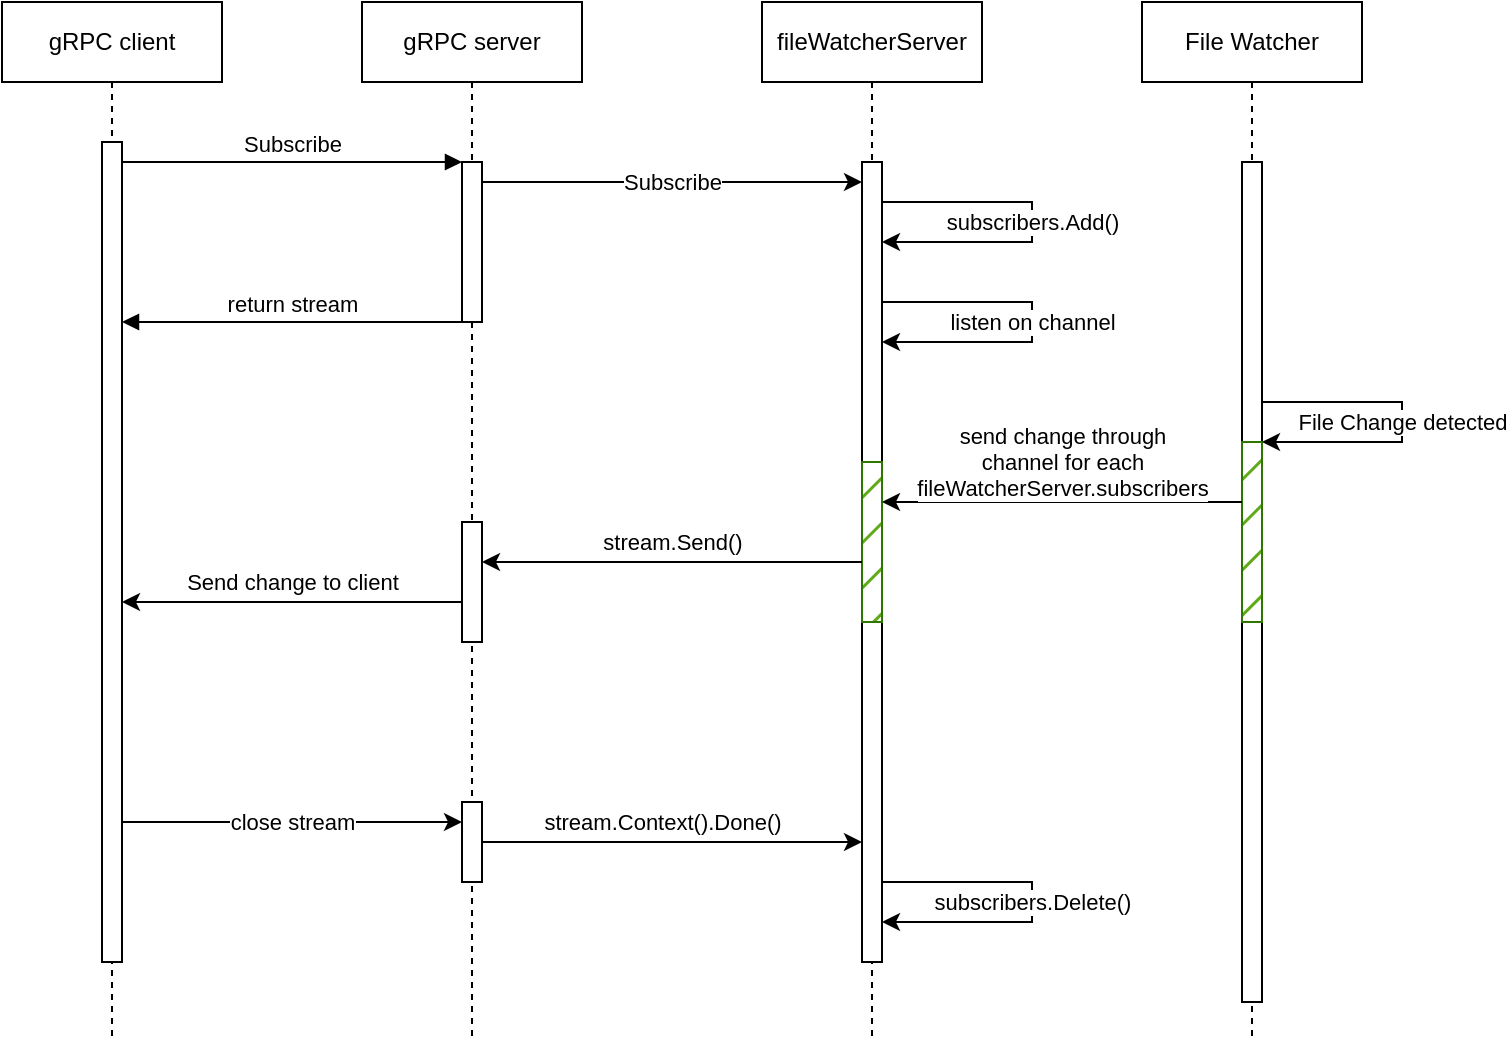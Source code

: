 <mxfile version="25.0.2">
  <diagram name="Page-1" id="2YBvvXClWsGukQMizWep">
    <mxGraphModel dx="984" dy="717" grid="1" gridSize="10" guides="1" tooltips="1" connect="1" arrows="1" fold="1" page="1" pageScale="1" pageWidth="827" pageHeight="1169" math="0" shadow="0">
      <root>
        <mxCell id="0" />
        <mxCell id="1" parent="0" />
        <mxCell id="aM9ryv3xv72pqoxQDRHE-1" value="gRPC client" style="shape=umlLifeline;perimeter=lifelinePerimeter;whiteSpace=wrap;html=1;container=0;dropTarget=0;collapsible=0;recursiveResize=0;outlineConnect=0;portConstraint=eastwest;newEdgeStyle={&quot;edgeStyle&quot;:&quot;elbowEdgeStyle&quot;,&quot;elbow&quot;:&quot;vertical&quot;,&quot;curved&quot;:0,&quot;rounded&quot;:0};" parent="1" vertex="1">
          <mxGeometry x="30" y="40" width="110" height="520" as="geometry" />
        </mxCell>
        <mxCell id="aM9ryv3xv72pqoxQDRHE-2" value="" style="html=1;points=[];perimeter=orthogonalPerimeter;outlineConnect=0;targetShapes=umlLifeline;portConstraint=eastwest;newEdgeStyle={&quot;edgeStyle&quot;:&quot;elbowEdgeStyle&quot;,&quot;elbow&quot;:&quot;vertical&quot;,&quot;curved&quot;:0,&quot;rounded&quot;:0};" parent="aM9ryv3xv72pqoxQDRHE-1" vertex="1">
          <mxGeometry x="50" y="70" width="10" height="410" as="geometry" />
        </mxCell>
        <mxCell id="aM9ryv3xv72pqoxQDRHE-5" value="gRPC server" style="shape=umlLifeline;perimeter=lifelinePerimeter;whiteSpace=wrap;html=1;container=0;dropTarget=0;collapsible=0;recursiveResize=0;outlineConnect=0;portConstraint=eastwest;newEdgeStyle={&quot;edgeStyle&quot;:&quot;elbowEdgeStyle&quot;,&quot;elbow&quot;:&quot;vertical&quot;,&quot;curved&quot;:0,&quot;rounded&quot;:0};" parent="1" vertex="1">
          <mxGeometry x="210" y="40" width="110" height="520" as="geometry" />
        </mxCell>
        <mxCell id="Da2QMIrA3gSUupPZzH61-4" value="" style="html=1;points=[];perimeter=orthogonalPerimeter;outlineConnect=0;targetShapes=umlLifeline;portConstraint=eastwest;newEdgeStyle={&quot;edgeStyle&quot;:&quot;elbowEdgeStyle&quot;,&quot;elbow&quot;:&quot;vertical&quot;,&quot;curved&quot;:0,&quot;rounded&quot;:0};" vertex="1" parent="aM9ryv3xv72pqoxQDRHE-5">
          <mxGeometry x="50" y="80" width="10" height="80" as="geometry" />
        </mxCell>
        <mxCell id="Da2QMIrA3gSUupPZzH61-34" value="" style="html=1;points=[];perimeter=orthogonalPerimeter;outlineConnect=0;targetShapes=umlLifeline;portConstraint=eastwest;newEdgeStyle={&quot;edgeStyle&quot;:&quot;elbowEdgeStyle&quot;,&quot;elbow&quot;:&quot;vertical&quot;,&quot;curved&quot;:0,&quot;rounded&quot;:0};" vertex="1" parent="aM9ryv3xv72pqoxQDRHE-5">
          <mxGeometry x="50" y="260" width="10" height="60" as="geometry" />
        </mxCell>
        <mxCell id="Da2QMIrA3gSUupPZzH61-39" value="" style="html=1;points=[];perimeter=orthogonalPerimeter;outlineConnect=0;targetShapes=umlLifeline;portConstraint=eastwest;newEdgeStyle={&quot;edgeStyle&quot;:&quot;elbowEdgeStyle&quot;,&quot;elbow&quot;:&quot;vertical&quot;,&quot;curved&quot;:0,&quot;rounded&quot;:0};" vertex="1" parent="aM9ryv3xv72pqoxQDRHE-5">
          <mxGeometry x="50" y="400" width="10" height="40" as="geometry" />
        </mxCell>
        <mxCell id="aM9ryv3xv72pqoxQDRHE-7" value="Subscribe" style="html=1;verticalAlign=bottom;endArrow=block;edgeStyle=elbowEdgeStyle;elbow=vertical;curved=0;rounded=0;" parent="1" source="aM9ryv3xv72pqoxQDRHE-2" target="Da2QMIrA3gSUupPZzH61-4" edge="1">
          <mxGeometry relative="1" as="geometry">
            <mxPoint x="195" y="130" as="sourcePoint" />
            <Array as="points">
              <mxPoint x="180" y="120" />
            </Array>
            <mxPoint x="265" y="120" as="targetPoint" />
          </mxGeometry>
        </mxCell>
        <mxCell id="aM9ryv3xv72pqoxQDRHE-9" value="return stream" style="html=1;verticalAlign=bottom;endArrow=block;edgeStyle=elbowEdgeStyle;elbow=vertical;curved=0;rounded=0;" parent="1" source="Da2QMIrA3gSUupPZzH61-4" target="aM9ryv3xv72pqoxQDRHE-2" edge="1">
          <mxGeometry relative="1" as="geometry">
            <mxPoint x="265" y="200" as="sourcePoint" />
            <Array as="points">
              <mxPoint x="180" y="200" />
              <mxPoint x="190" y="150" />
            </Array>
            <mxPoint x="100" y="200" as="targetPoint" />
          </mxGeometry>
        </mxCell>
        <mxCell id="Da2QMIrA3gSUupPZzH61-1" value="File Watcher" style="shape=umlLifeline;perimeter=lifelinePerimeter;whiteSpace=wrap;html=1;container=0;dropTarget=0;collapsible=0;recursiveResize=0;outlineConnect=0;portConstraint=eastwest;newEdgeStyle={&quot;edgeStyle&quot;:&quot;elbowEdgeStyle&quot;,&quot;elbow&quot;:&quot;vertical&quot;,&quot;curved&quot;:0,&quot;rounded&quot;:0};" vertex="1" parent="1">
          <mxGeometry x="600" y="40" width="110" height="520" as="geometry" />
        </mxCell>
        <mxCell id="Da2QMIrA3gSUupPZzH61-2" value="" style="html=1;points=[];perimeter=orthogonalPerimeter;outlineConnect=0;targetShapes=umlLifeline;portConstraint=eastwest;newEdgeStyle={&quot;edgeStyle&quot;:&quot;elbowEdgeStyle&quot;,&quot;elbow&quot;:&quot;vertical&quot;,&quot;curved&quot;:0,&quot;rounded&quot;:0};" vertex="1" parent="Da2QMIrA3gSUupPZzH61-1">
          <mxGeometry x="50" y="80" width="10" height="420" as="geometry" />
        </mxCell>
        <mxCell id="Da2QMIrA3gSUupPZzH61-15" value="" style="html=1;points=[[0,0,0,0,5],[0,1,0,0,-5],[1,0,0,0,5],[1,1,0,0,-5]];perimeter=orthogonalPerimeter;outlineConnect=0;targetShapes=umlLifeline;portConstraint=eastwest;newEdgeStyle={&quot;curved&quot;:0,&quot;rounded&quot;:0};fillColor=#60a917;fontColor=#ffffff;strokeColor=#2D7600;fillStyle=hatch;gradientColor=none;" vertex="1" parent="Da2QMIrA3gSUupPZzH61-1">
          <mxGeometry x="50" y="220" width="10" height="90" as="geometry" />
        </mxCell>
        <mxCell id="Da2QMIrA3gSUupPZzH61-5" value="fileWatcherServer" style="shape=umlLifeline;perimeter=lifelinePerimeter;whiteSpace=wrap;html=1;container=0;dropTarget=0;collapsible=0;recursiveResize=0;outlineConnect=0;portConstraint=eastwest;newEdgeStyle={&quot;edgeStyle&quot;:&quot;elbowEdgeStyle&quot;,&quot;elbow&quot;:&quot;vertical&quot;,&quot;curved&quot;:0,&quot;rounded&quot;:0};" vertex="1" parent="1">
          <mxGeometry x="410" y="40" width="110" height="520" as="geometry" />
        </mxCell>
        <mxCell id="Da2QMIrA3gSUupPZzH61-9" value="" style="html=1;points=[];perimeter=orthogonalPerimeter;outlineConnect=0;targetShapes=umlLifeline;portConstraint=eastwest;newEdgeStyle={&quot;edgeStyle&quot;:&quot;elbowEdgeStyle&quot;,&quot;elbow&quot;:&quot;vertical&quot;,&quot;curved&quot;:0,&quot;rounded&quot;:0};" vertex="1" parent="Da2QMIrA3gSUupPZzH61-5">
          <mxGeometry x="50" y="80" width="10" height="400" as="geometry" />
        </mxCell>
        <mxCell id="Da2QMIrA3gSUupPZzH61-24" value="" style="edgeStyle=orthogonalEdgeStyle;rounded=0;orthogonalLoop=1;jettySize=auto;html=1;elbow=vertical;" edge="1" parent="Da2QMIrA3gSUupPZzH61-5" source="Da2QMIrA3gSUupPZzH61-9" target="Da2QMIrA3gSUupPZzH61-9">
          <mxGeometry relative="1" as="geometry">
            <mxPoint x="60" y="100" as="sourcePoint" />
            <mxPoint x="65" y="115" as="targetPoint" />
            <Array as="points">
              <mxPoint x="135" y="100" />
              <mxPoint x="135" y="120" />
            </Array>
          </mxGeometry>
        </mxCell>
        <mxCell id="Da2QMIrA3gSUupPZzH61-25" value="subscribers.Add()" style="edgeLabel;html=1;align=center;verticalAlign=middle;resizable=0;points=[];" vertex="1" connectable="0" parent="Da2QMIrA3gSUupPZzH61-24">
          <mxGeometry x="-0.001" relative="1" as="geometry">
            <mxPoint as="offset" />
          </mxGeometry>
        </mxCell>
        <mxCell id="Da2QMIrA3gSUupPZzH61-33" value="" style="html=1;points=[[0,0,0,0,5],[0,1,0,0,-5],[1,0,0,0,5],[1,1,0,0,-5]];perimeter=orthogonalPerimeter;outlineConnect=0;targetShapes=umlLifeline;portConstraint=eastwest;newEdgeStyle={&quot;curved&quot;:0,&quot;rounded&quot;:0};fillColor=#60a917;fontColor=#ffffff;strokeColor=#2D7600;fillStyle=hatch;gradientColor=none;" vertex="1" parent="Da2QMIrA3gSUupPZzH61-5">
          <mxGeometry x="50" y="230" width="10" height="80" as="geometry" />
        </mxCell>
        <mxCell id="Da2QMIrA3gSUupPZzH61-8" value="Subscribe" style="edgeStyle=elbowEdgeStyle;rounded=0;orthogonalLoop=1;jettySize=auto;html=1;elbow=vertical;curved=0;" edge="1" parent="1" target="Da2QMIrA3gSUupPZzH61-9">
          <mxGeometry relative="1" as="geometry">
            <mxPoint x="270" y="130" as="sourcePoint" />
            <mxPoint x="460" y="130" as="targetPoint" />
          </mxGeometry>
        </mxCell>
        <mxCell id="Da2QMIrA3gSUupPZzH61-11" value="" style="edgeStyle=orthogonalEdgeStyle;rounded=0;orthogonalLoop=1;jettySize=auto;html=1;elbow=vertical;" edge="1" parent="1" target="Da2QMIrA3gSUupPZzH61-2">
          <mxGeometry relative="1" as="geometry">
            <mxPoint x="660" y="240" as="sourcePoint" />
            <mxPoint x="660" y="270" as="targetPoint" />
            <Array as="points">
              <mxPoint x="730" y="240" />
              <mxPoint x="730" y="260" />
            </Array>
          </mxGeometry>
        </mxCell>
        <mxCell id="Da2QMIrA3gSUupPZzH61-14" value="File Change detected" style="edgeLabel;html=1;align=center;verticalAlign=middle;resizable=0;points=[];" vertex="1" connectable="0" parent="Da2QMIrA3gSUupPZzH61-11">
          <mxGeometry x="-0.001" relative="1" as="geometry">
            <mxPoint as="offset" />
          </mxGeometry>
        </mxCell>
        <mxCell id="Da2QMIrA3gSUupPZzH61-26" value="send change through&lt;div&gt;channel for each&lt;div&gt;fileWatcherServer.subscribers&lt;/div&gt;&lt;/div&gt;" style="rounded=0;orthogonalLoop=1;jettySize=auto;html=1;" edge="1" parent="1">
          <mxGeometry y="-20" relative="1" as="geometry">
            <mxPoint x="650" y="290" as="sourcePoint" />
            <mxPoint x="470" y="290" as="targetPoint" />
            <mxPoint as="offset" />
          </mxGeometry>
        </mxCell>
        <mxCell id="Da2QMIrA3gSUupPZzH61-27" value="" style="rounded=0;orthogonalLoop=1;jettySize=auto;html=1;elbow=vertical;" edge="1" parent="1">
          <mxGeometry relative="1" as="geometry">
            <mxPoint x="460" y="320" as="sourcePoint" />
            <mxPoint x="270" y="320" as="targetPoint" />
          </mxGeometry>
        </mxCell>
        <mxCell id="Da2QMIrA3gSUupPZzH61-28" value="stream.Send()" style="edgeLabel;html=1;align=center;verticalAlign=middle;resizable=0;points=[];" vertex="1" connectable="0" parent="Da2QMIrA3gSUupPZzH61-27">
          <mxGeometry x="-0.001" relative="1" as="geometry">
            <mxPoint y="-10" as="offset" />
          </mxGeometry>
        </mxCell>
        <mxCell id="Da2QMIrA3gSUupPZzH61-29" value="" style="rounded=0;orthogonalLoop=1;jettySize=auto;html=1;elbow=vertical;" edge="1" parent="1" source="Da2QMIrA3gSUupPZzH61-34">
          <mxGeometry relative="1" as="geometry">
            <mxPoint x="260" y="340" as="sourcePoint" />
            <mxPoint x="90" y="340" as="targetPoint" />
          </mxGeometry>
        </mxCell>
        <mxCell id="Da2QMIrA3gSUupPZzH61-32" value="Send change to client" style="edgeLabel;html=1;align=center;verticalAlign=middle;resizable=0;points=[];" vertex="1" connectable="0" parent="Da2QMIrA3gSUupPZzH61-29">
          <mxGeometry x="0.003" y="1" relative="1" as="geometry">
            <mxPoint y="-11" as="offset" />
          </mxGeometry>
        </mxCell>
        <mxCell id="Da2QMIrA3gSUupPZzH61-36" value="" style="edgeStyle=orthogonalEdgeStyle;rounded=0;orthogonalLoop=1;jettySize=auto;html=1;elbow=vertical;" edge="1" parent="1">
          <mxGeometry relative="1" as="geometry">
            <mxPoint x="470" y="190" as="sourcePoint" />
            <mxPoint x="470" y="210" as="targetPoint" />
            <Array as="points">
              <mxPoint x="545" y="190" />
              <mxPoint x="545" y="210" />
            </Array>
          </mxGeometry>
        </mxCell>
        <mxCell id="Da2QMIrA3gSUupPZzH61-37" value="listen on channel" style="edgeLabel;html=1;align=center;verticalAlign=middle;resizable=0;points=[];" vertex="1" connectable="0" parent="Da2QMIrA3gSUupPZzH61-36">
          <mxGeometry x="-0.001" relative="1" as="geometry">
            <mxPoint as="offset" />
          </mxGeometry>
        </mxCell>
        <mxCell id="Da2QMIrA3gSUupPZzH61-38" value="close stream" style="edgeStyle=elbowEdgeStyle;rounded=0;orthogonalLoop=1;jettySize=auto;html=1;elbow=vertical;curved=0;" edge="1" parent="1" target="Da2QMIrA3gSUupPZzH61-39">
          <mxGeometry relative="1" as="geometry">
            <mxPoint x="90" y="450" as="sourcePoint" />
            <mxPoint x="264.5" y="450" as="targetPoint" />
          </mxGeometry>
        </mxCell>
        <mxCell id="Da2QMIrA3gSUupPZzH61-40" value="stream.Context().Done()" style="edgeStyle=elbowEdgeStyle;rounded=0;orthogonalLoop=1;jettySize=auto;html=1;elbow=vertical;curved=0;" edge="1" parent="1">
          <mxGeometry x="-0.053" y="10" relative="1" as="geometry">
            <mxPoint x="270" y="460" as="sourcePoint" />
            <mxPoint x="460" y="460" as="targetPoint" />
            <mxPoint as="offset" />
          </mxGeometry>
        </mxCell>
        <mxCell id="Da2QMIrA3gSUupPZzH61-41" value="" style="edgeStyle=orthogonalEdgeStyle;rounded=0;orthogonalLoop=1;jettySize=auto;html=1;elbow=vertical;" edge="1" parent="1">
          <mxGeometry relative="1" as="geometry">
            <mxPoint x="470" y="480" as="sourcePoint" />
            <mxPoint x="470" y="500" as="targetPoint" />
            <Array as="points">
              <mxPoint x="545" y="480" />
              <mxPoint x="545" y="500" />
            </Array>
          </mxGeometry>
        </mxCell>
        <mxCell id="Da2QMIrA3gSUupPZzH61-42" value="subscribers.Delete()" style="edgeLabel;html=1;align=center;verticalAlign=middle;resizable=0;points=[];" vertex="1" connectable="0" parent="Da2QMIrA3gSUupPZzH61-41">
          <mxGeometry x="-0.001" relative="1" as="geometry">
            <mxPoint as="offset" />
          </mxGeometry>
        </mxCell>
      </root>
    </mxGraphModel>
  </diagram>
</mxfile>
